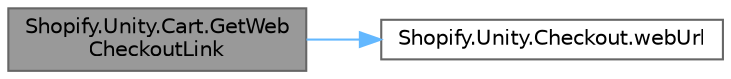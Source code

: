 digraph "Shopify.Unity.Cart.GetWebCheckoutLink"
{
 // LATEX_PDF_SIZE
  bgcolor="transparent";
  edge [fontname=Helvetica,fontsize=10,labelfontname=Helvetica,labelfontsize=10];
  node [fontname=Helvetica,fontsize=10,shape=box,height=0.2,width=0.4];
  rankdir="LR";
  Node1 [id="Node000001",label="Shopify.Unity.Cart.GetWeb\lCheckoutLink",height=0.2,width=0.4,color="gray40", fillcolor="grey60", style="filled", fontcolor="black",tooltip="Returns the web URL for checking out the contents of this Cart. For presenting the user with a web vi..."];
  Node1 -> Node2 [id="edge1_Node000001_Node000002",color="steelblue1",style="solid",tooltip=" "];
  Node2 [id="Node000002",label="Shopify.Unity.Checkout.webUrl",height=0.2,width=0.4,color="grey40", fillcolor="white", style="filled",URL="$class_shopify_1_1_unity_1_1_checkout.html#a1cdb6c9c1691f5485fb72fc664ec7f11",tooltip="The url pointing to the checkout accessible from the web."];
}
